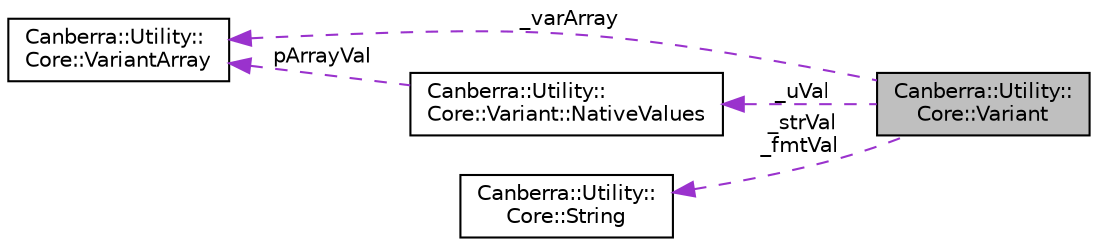 digraph "Canberra::Utility::Core::Variant"
{
  edge [fontname="Helvetica",fontsize="10",labelfontname="Helvetica",labelfontsize="10"];
  node [fontname="Helvetica",fontsize="10",shape=record];
  rankdir="LR";
  Node1 [label="Canberra::Utility::\lCore::Variant",height=0.2,width=0.4,color="black", fillcolor="grey75", style="filled", fontcolor="black"];
  Node2 -> Node1 [dir="back",color="darkorchid3",fontsize="10",style="dashed",label=" _uVal" ];
  Node2 [label="Canberra::Utility::\lCore::Variant::NativeValues",height=0.2,width=0.4,color="black", fillcolor="white", style="filled",URL="$d3/d79/class_canberra_1_1_utility_1_1_core_1_1_variant.html#de/db0/union_canberra_1_1_utility_1_1_core_1_1_variant_1_1_native_values"];
  Node3 -> Node2 [dir="back",color="darkorchid3",fontsize="10",style="dashed",label=" pArrayVal" ];
  Node3 [label="Canberra::Utility::\lCore::VariantArray",height=0.2,width=0.4,color="black", fillcolor="white", style="filled",URL="$dd/dee/class_canberra_1_1_utility_1_1_core_1_1_variant_array.html"];
  Node3 -> Node1 [dir="back",color="darkorchid3",fontsize="10",style="dashed",label=" _varArray" ];
  Node4 -> Node1 [dir="back",color="darkorchid3",fontsize="10",style="dashed",label=" _strVal\n_fmtVal" ];
  Node4 [label="Canberra::Utility::\lCore::String",height=0.2,width=0.4,color="black", fillcolor="white", style="filled",URL="$da/d1c/class_canberra_1_1_utility_1_1_core_1_1_string.html"];
}
